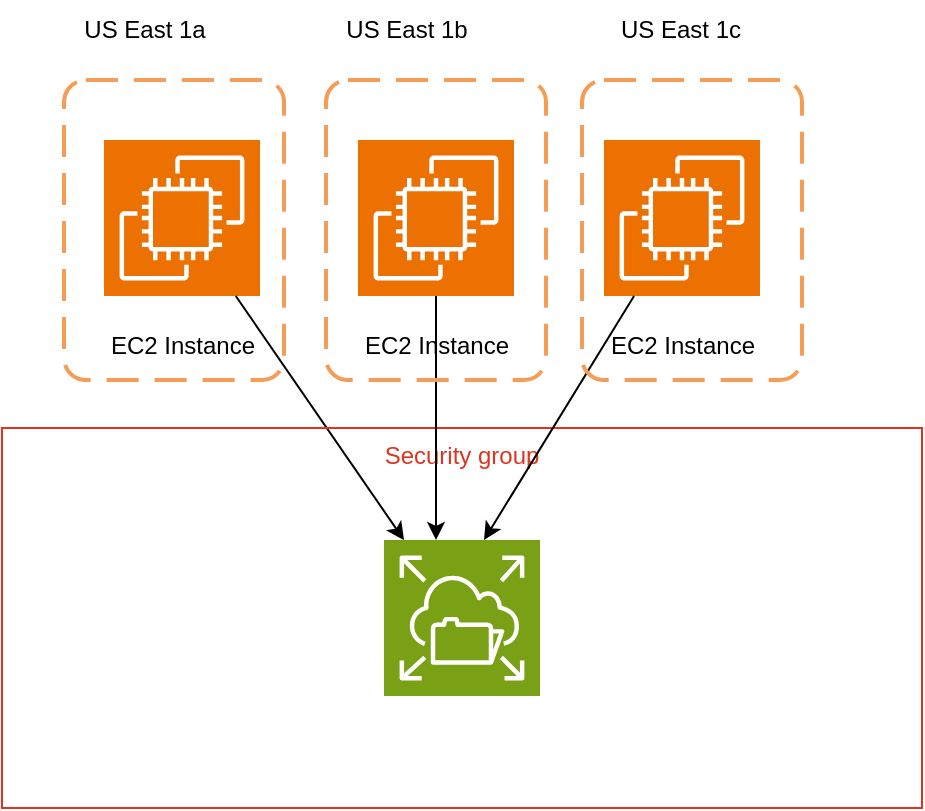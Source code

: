 <mxfile version="24.3.1" type="github">
  <diagram name="Page-1" id="vjM1TTzMg-bBb28Rk4aI">
    <mxGraphModel dx="786" dy="459" grid="1" gridSize="10" guides="1" tooltips="1" connect="1" arrows="1" fold="1" page="1" pageScale="1" pageWidth="850" pageHeight="1100" math="0" shadow="0">
      <root>
        <mxCell id="0" />
        <mxCell id="1" parent="0" />
        <mxCell id="pjWW_CPMIH6E_xqwA1tz-2" value="" style="sketch=0;points=[[0,0,0],[0.25,0,0],[0.5,0,0],[0.75,0,0],[1,0,0],[0,1,0],[0.25,1,0],[0.5,1,0],[0.75,1,0],[1,1,0],[0,0.25,0],[0,0.5,0],[0,0.75,0],[1,0.25,0],[1,0.5,0],[1,0.75,0]];outlineConnect=0;fontColor=#232F3E;fillColor=#7AA116;strokeColor=#ffffff;dashed=0;verticalLabelPosition=bottom;verticalAlign=top;align=center;html=1;fontSize=12;fontStyle=0;aspect=fixed;shape=mxgraph.aws4.resourceIcon;resIcon=mxgraph.aws4.elastic_file_system;" vertex="1" parent="1">
          <mxGeometry x="360" y="270" width="78" height="78" as="geometry" />
        </mxCell>
        <mxCell id="pjWW_CPMIH6E_xqwA1tz-4" value="" style="sketch=0;points=[[0,0,0],[0.25,0,0],[0.5,0,0],[0.75,0,0],[1,0,0],[0,1,0],[0.25,1,0],[0.5,1,0],[0.75,1,0],[1,1,0],[0,0.25,0],[0,0.5,0],[0,0.75,0],[1,0.25,0],[1,0.5,0],[1,0.75,0]];outlineConnect=0;fontColor=#232F3E;fillColor=#ED7100;strokeColor=#ffffff;dashed=0;verticalLabelPosition=bottom;verticalAlign=top;align=center;html=1;fontSize=12;fontStyle=0;aspect=fixed;shape=mxgraph.aws4.resourceIcon;resIcon=mxgraph.aws4.ec2;" vertex="1" parent="1">
          <mxGeometry x="220" y="70" width="78" height="78" as="geometry" />
        </mxCell>
        <mxCell id="pjWW_CPMIH6E_xqwA1tz-5" value="" style="sketch=0;points=[[0,0,0],[0.25,0,0],[0.5,0,0],[0.75,0,0],[1,0,0],[0,1,0],[0.25,1,0],[0.5,1,0],[0.75,1,0],[1,1,0],[0,0.25,0],[0,0.5,0],[0,0.75,0],[1,0.25,0],[1,0.5,0],[1,0.75,0]];outlineConnect=0;fontColor=#232F3E;fillColor=#ED7100;strokeColor=#ffffff;dashed=0;verticalLabelPosition=bottom;verticalAlign=top;align=center;html=1;fontSize=12;fontStyle=0;aspect=fixed;shape=mxgraph.aws4.resourceIcon;resIcon=mxgraph.aws4.ec2;" vertex="1" parent="1">
          <mxGeometry x="347" y="70" width="78" height="78" as="geometry" />
        </mxCell>
        <mxCell id="pjWW_CPMIH6E_xqwA1tz-6" value="" style="sketch=0;points=[[0,0,0],[0.25,0,0],[0.5,0,0],[0.75,0,0],[1,0,0],[0,1,0],[0.25,1,0],[0.5,1,0],[0.75,1,0],[1,1,0],[0,0.25,0],[0,0.5,0],[0,0.75,0],[1,0.25,0],[1,0.5,0],[1,0.75,0]];outlineConnect=0;fontColor=#232F3E;fillColor=#ED7100;strokeColor=#ffffff;dashed=0;verticalLabelPosition=bottom;verticalAlign=top;align=center;html=1;fontSize=12;fontStyle=0;aspect=fixed;shape=mxgraph.aws4.resourceIcon;resIcon=mxgraph.aws4.ec2;" vertex="1" parent="1">
          <mxGeometry x="470" y="70" width="78" height="78" as="geometry" />
        </mxCell>
        <mxCell id="pjWW_CPMIH6E_xqwA1tz-8" value="EC2 Instance" style="text;html=1;align=center;verticalAlign=middle;resizable=0;points=[];autosize=1;strokeColor=none;fillColor=none;" vertex="1" parent="1">
          <mxGeometry x="209" y="158" width="100" height="30" as="geometry" />
        </mxCell>
        <mxCell id="pjWW_CPMIH6E_xqwA1tz-10" value="EC2 Instance" style="text;html=1;align=center;verticalAlign=middle;resizable=0;points=[];autosize=1;strokeColor=none;fillColor=none;" vertex="1" parent="1">
          <mxGeometry x="336" y="158" width="100" height="30" as="geometry" />
        </mxCell>
        <mxCell id="pjWW_CPMIH6E_xqwA1tz-11" value="EC2 Instance" style="text;html=1;align=center;verticalAlign=middle;resizable=0;points=[];autosize=1;strokeColor=none;fillColor=none;" vertex="1" parent="1">
          <mxGeometry x="459" y="158" width="100" height="30" as="geometry" />
        </mxCell>
        <mxCell id="pjWW_CPMIH6E_xqwA1tz-12" value="" style="endArrow=classic;html=1;rounded=0;entryX=0.437;entryY=0.295;entryDx=0;entryDy=0;entryPerimeter=0;" edge="1" parent="1" source="pjWW_CPMIH6E_xqwA1tz-4" target="pjWW_CPMIH6E_xqwA1tz-3">
          <mxGeometry width="50" height="50" relative="1" as="geometry">
            <mxPoint x="250" y="160" as="sourcePoint" />
            <mxPoint x="300" y="110" as="targetPoint" />
          </mxGeometry>
        </mxCell>
        <mxCell id="pjWW_CPMIH6E_xqwA1tz-3" value="Security group" style="fillColor=none;strokeColor=#DD3522;verticalAlign=top;fontStyle=0;fontColor=#DD3522;whiteSpace=wrap;html=1;" vertex="1" parent="1">
          <mxGeometry x="169" y="214" width="460" height="190" as="geometry" />
        </mxCell>
        <mxCell id="pjWW_CPMIH6E_xqwA1tz-13" value="" style="endArrow=classic;html=1;rounded=0;exitX=0.5;exitY=1;exitDx=0;exitDy=0;exitPerimeter=0;" edge="1" parent="1" source="pjWW_CPMIH6E_xqwA1tz-5">
          <mxGeometry width="50" height="50" relative="1" as="geometry">
            <mxPoint x="296" y="158" as="sourcePoint" />
            <mxPoint x="386" y="270" as="targetPoint" />
          </mxGeometry>
        </mxCell>
        <mxCell id="pjWW_CPMIH6E_xqwA1tz-14" value="" style="endArrow=classic;html=1;rounded=0;" edge="1" parent="1" source="pjWW_CPMIH6E_xqwA1tz-6">
          <mxGeometry width="50" height="50" relative="1" as="geometry">
            <mxPoint x="306" y="168" as="sourcePoint" />
            <mxPoint x="410" y="270" as="targetPoint" />
          </mxGeometry>
        </mxCell>
        <mxCell id="pjWW_CPMIH6E_xqwA1tz-15" value="" style="rounded=1;arcSize=10;dashed=1;strokeColor=#F59D56;fillColor=none;gradientColor=none;dashPattern=8 4;strokeWidth=2;" vertex="1" parent="1">
          <mxGeometry x="200" y="40" width="110" height="150" as="geometry" />
        </mxCell>
        <mxCell id="pjWW_CPMIH6E_xqwA1tz-16" value="" style="rounded=1;arcSize=10;dashed=1;strokeColor=#F59D56;fillColor=none;gradientColor=none;dashPattern=8 4;strokeWidth=2;" vertex="1" parent="1">
          <mxGeometry x="331" y="40" width="110" height="150" as="geometry" />
        </mxCell>
        <mxCell id="pjWW_CPMIH6E_xqwA1tz-17" value="" style="rounded=1;arcSize=10;dashed=1;strokeColor=#F59D56;fillColor=none;gradientColor=none;dashPattern=8 4;strokeWidth=2;" vertex="1" parent="1">
          <mxGeometry x="459" y="40" width="110" height="150" as="geometry" />
        </mxCell>
        <mxCell id="pjWW_CPMIH6E_xqwA1tz-18" value="US East 1a" style="text;html=1;align=center;verticalAlign=middle;resizable=0;points=[];autosize=1;strokeColor=none;fillColor=none;" vertex="1" parent="1">
          <mxGeometry x="200" width="80" height="30" as="geometry" />
        </mxCell>
        <mxCell id="pjWW_CPMIH6E_xqwA1tz-19" value="US East 1b" style="text;html=1;align=center;verticalAlign=middle;resizable=0;points=[];autosize=1;strokeColor=none;fillColor=none;" vertex="1" parent="1">
          <mxGeometry x="331" width="80" height="30" as="geometry" />
        </mxCell>
        <mxCell id="pjWW_CPMIH6E_xqwA1tz-21" value="US East 1c" style="text;html=1;align=center;verticalAlign=middle;resizable=0;points=[];autosize=1;strokeColor=none;fillColor=none;" vertex="1" parent="1">
          <mxGeometry x="468" width="80" height="30" as="geometry" />
        </mxCell>
      </root>
    </mxGraphModel>
  </diagram>
</mxfile>
